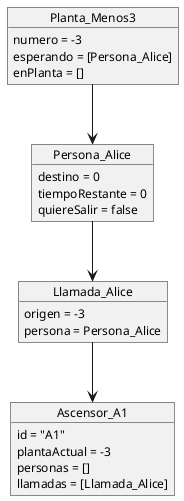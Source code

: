 @startuml
' =========================
' Diagrama de Objetos
' =========================
hide empty members
hide circle
skinparam objectFontSize 12

object Planta_Menos3 {
  numero = -3
  esperando = [Persona_Alice]
  enPlanta = []
}
object Persona_Alice {
  destino = 0
  tiempoRestante = 0
  quiereSalir = false
}
object Llamada_Alice {
  origen = -3
  persona = Persona_Alice
}
object Ascensor_A1 {
  id = "A1"
  plantaActual = -3
  personas = []
  llamadas = [Llamada_Alice]
}

Planta_Menos3 --> Persona_Alice
Persona_Alice --> Llamada_Alice
Llamada_Alice --> Ascensor_A1
@enduml
